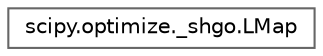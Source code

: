 digraph "Graphical Class Hierarchy"
{
 // LATEX_PDF_SIZE
  bgcolor="transparent";
  edge [fontname=Helvetica,fontsize=10,labelfontname=Helvetica,labelfontsize=10];
  node [fontname=Helvetica,fontsize=10,shape=box,height=0.2,width=0.4];
  rankdir="LR";
  Node0 [id="Node000000",label="scipy.optimize._shgo.LMap",height=0.2,width=0.4,color="grey40", fillcolor="white", style="filled",URL="$db/dbd/classscipy_1_1optimize_1_1__shgo_1_1LMap.html",tooltip=" "];
}
